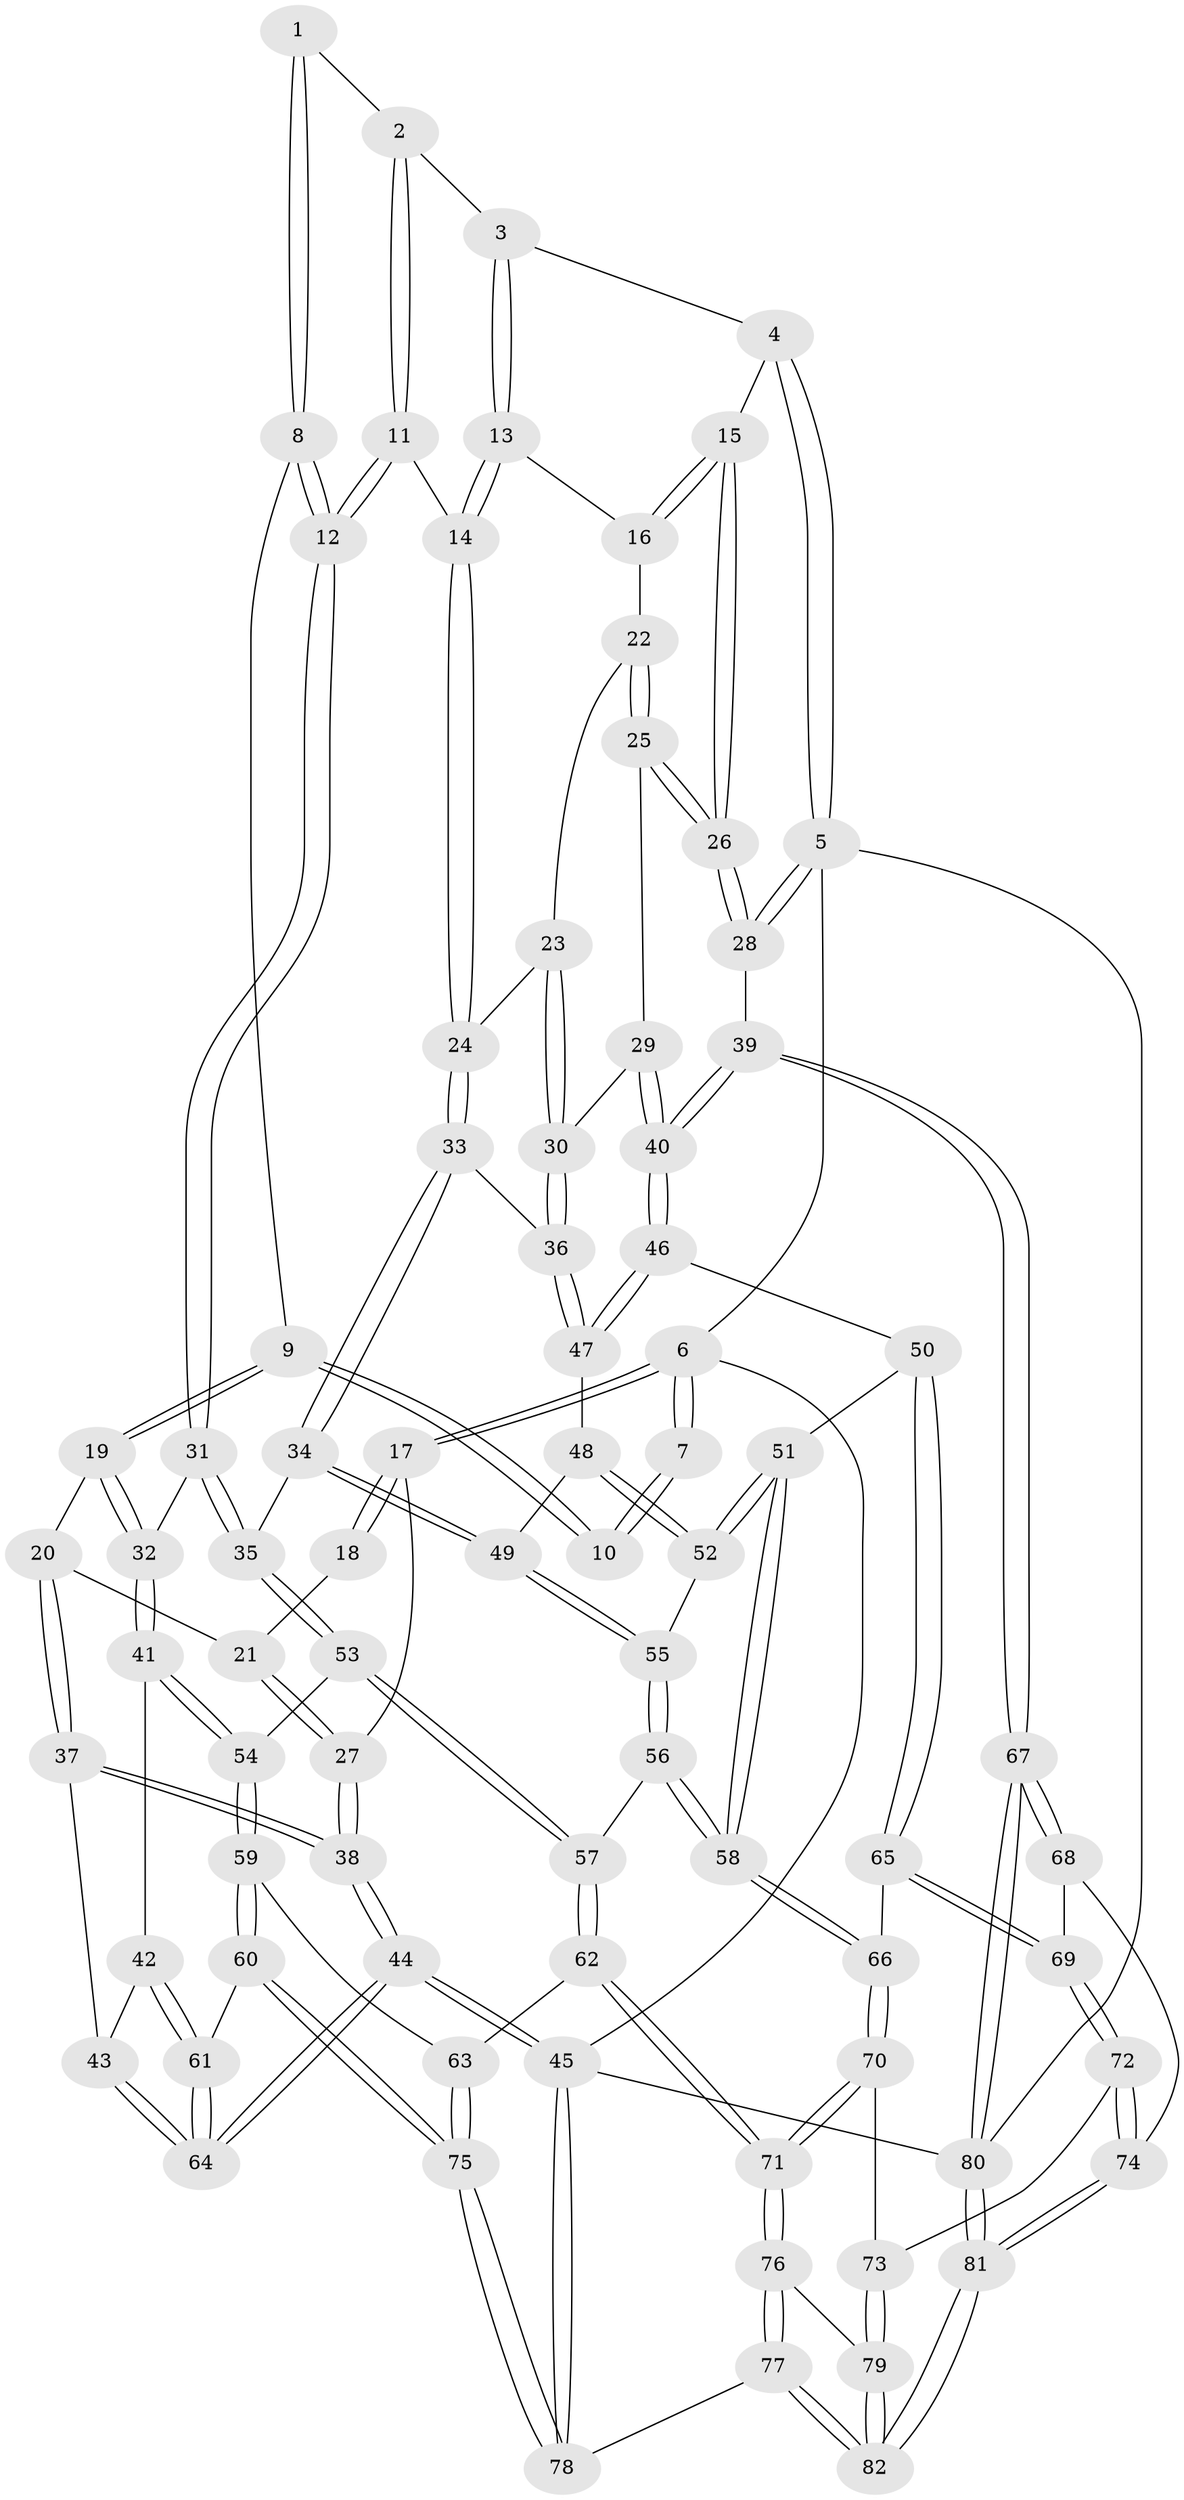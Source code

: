 // Generated by graph-tools (version 1.1) at 2025/27/03/15/25 16:27:56]
// undirected, 82 vertices, 202 edges
graph export_dot {
graph [start="1"]
  node [color=gray90,style=filled];
  1 [pos="+0.4848621400463148+0"];
  2 [pos="+0.5734990938518975+0"];
  3 [pos="+0.720352742455812+0"];
  4 [pos="+0.7892496075710141+0"];
  5 [pos="+1+0"];
  6 [pos="+0+0"];
  7 [pos="+0.21632373550800718+0"];
  8 [pos="+0.3742927472062405+0.1299496812409536"];
  9 [pos="+0.2511651709204939+0.21627669669262273"];
  10 [pos="+0.19701072267694958+0.1515689500969089"];
  11 [pos="+0.5428976634565945+0.24788530648339926"];
  12 [pos="+0.4971059390622751+0.2755775877053812"];
  13 [pos="+0.7753497218102959+0.09637836428832773"];
  14 [pos="+0.646982002514627+0.2711198344511075"];
  15 [pos="+1+0.1873278315290694"];
  16 [pos="+0.8146781598148392+0.142577556552068"];
  17 [pos="+0+0"];
  18 [pos="+0.1426326693763527+0.14635860233257778"];
  19 [pos="+0.24445377291671597+0.3148010871757785"];
  20 [pos="+0.13667076936432612+0.3403082904639501"];
  21 [pos="+0.05735898507138738+0.2525134622680538"];
  22 [pos="+0.8244882480592638+0.20480038258220992"];
  23 [pos="+0.7758429824150846+0.30458293976425416"];
  24 [pos="+0.6668924187633247+0.31290616301079566"];
  25 [pos="+0.9254695201807507+0.3471995690773215"];
  26 [pos="+1+0.26086794185215006"];
  27 [pos="+0+0.006697147207204709"];
  28 [pos="+1+0.2617444483094548"];
  29 [pos="+0.9036758904953134+0.3719098109232486"];
  30 [pos="+0.8276517218275952+0.4123850176352341"];
  31 [pos="+0.4865243748362997+0.2948905001812556"];
  32 [pos="+0.2970444265056674+0.36830577229266537"];
  33 [pos="+0.6660057653738642+0.3736809375286834"];
  34 [pos="+0.6254219458362384+0.4327319570130153"];
  35 [pos="+0.5502535131152096+0.4403160921631337"];
  36 [pos="+0.8250327688827825+0.4157791286453265"];
  37 [pos="+0.0069942526514833875+0.45717341831568137"];
  38 [pos="+0+0.4595511526014084"];
  39 [pos="+1+0.5881553087829228"];
  40 [pos="+0.9936316418844171+0.5605065343070916"];
  41 [pos="+0.3161445953419636+0.45763817758946507"];
  42 [pos="+0.26853010003689076+0.48944185741709934"];
  43 [pos="+0.1066535391830259+0.549850118446056"];
  44 [pos="+0+1"];
  45 [pos="+0+1"];
  46 [pos="+0.9457381729322932+0.5698433240423031"];
  47 [pos="+0.824325383318408+0.4197480702960767"];
  48 [pos="+0.8196806397558934+0.42770298332335344"];
  49 [pos="+0.6691669117197795+0.49123832488248775"];
  50 [pos="+0.9450742389948616+0.5702438784702255"];
  51 [pos="+0.8035233325951746+0.5589251971649376"];
  52 [pos="+0.794821065583759+0.5280481502606972"];
  53 [pos="+0.49805110891782817+0.5002931636287731"];
  54 [pos="+0.3508442180299257+0.4933411703739185"];
  55 [pos="+0.6745368971178455+0.5104077193568225"];
  56 [pos="+0.6627529684881185+0.579320230696152"];
  57 [pos="+0.541156267655838+0.6002583310275161"];
  58 [pos="+0.7447763518825223+0.6749669588350833"];
  59 [pos="+0.3498854910723158+0.6911347963137321"];
  60 [pos="+0.17335059818280327+0.7453914332018909"];
  61 [pos="+0.17103226146832645+0.745202973700244"];
  62 [pos="+0.503265428429776+0.7327482482556975"];
  63 [pos="+0.39575302193939+0.7156226854520573"];
  64 [pos="+0.14580374471181384+0.7467804694318194"];
  65 [pos="+0.8588696781314417+0.7075181867210188"];
  66 [pos="+0.7456674512501492+0.6802712334542478"];
  67 [pos="+1+0.7922550099472752"];
  68 [pos="+0.879663950008507+0.7303713742731351"];
  69 [pos="+0.8715984365785016+0.723131869595533"];
  70 [pos="+0.6843015285236275+0.7579161671978767"];
  71 [pos="+0.5184228609615742+0.749391141356156"];
  72 [pos="+0.7863410181223915+0.844960406825242"];
  73 [pos="+0.6888705453125552+0.7703918694758796"];
  74 [pos="+0.8849148343117886+0.9719504752247232"];
  75 [pos="+0.3395269254950606+0.9377854040759696"];
  76 [pos="+0.4959828835218315+1"];
  77 [pos="+0.4713014661244324+1"];
  78 [pos="+0.40395531507325944+1"];
  79 [pos="+0.6777249467370172+0.8579223563222403"];
  80 [pos="+1+1"];
  81 [pos="+0.9804987957054343+1"];
  82 [pos="+0.8714906693010381+1"];
  1 -- 2;
  1 -- 8;
  1 -- 8;
  2 -- 3;
  2 -- 11;
  2 -- 11;
  3 -- 4;
  3 -- 13;
  3 -- 13;
  4 -- 5;
  4 -- 5;
  4 -- 15;
  5 -- 6;
  5 -- 28;
  5 -- 28;
  5 -- 80;
  6 -- 7;
  6 -- 7;
  6 -- 17;
  6 -- 17;
  6 -- 45;
  7 -- 10;
  7 -- 10;
  8 -- 9;
  8 -- 12;
  8 -- 12;
  9 -- 10;
  9 -- 10;
  9 -- 19;
  9 -- 19;
  11 -- 12;
  11 -- 12;
  11 -- 14;
  12 -- 31;
  12 -- 31;
  13 -- 14;
  13 -- 14;
  13 -- 16;
  14 -- 24;
  14 -- 24;
  15 -- 16;
  15 -- 16;
  15 -- 26;
  15 -- 26;
  16 -- 22;
  17 -- 18;
  17 -- 18;
  17 -- 27;
  18 -- 21;
  19 -- 20;
  19 -- 32;
  19 -- 32;
  20 -- 21;
  20 -- 37;
  20 -- 37;
  21 -- 27;
  21 -- 27;
  22 -- 23;
  22 -- 25;
  22 -- 25;
  23 -- 24;
  23 -- 30;
  23 -- 30;
  24 -- 33;
  24 -- 33;
  25 -- 26;
  25 -- 26;
  25 -- 29;
  26 -- 28;
  26 -- 28;
  27 -- 38;
  27 -- 38;
  28 -- 39;
  29 -- 30;
  29 -- 40;
  29 -- 40;
  30 -- 36;
  30 -- 36;
  31 -- 32;
  31 -- 35;
  31 -- 35;
  32 -- 41;
  32 -- 41;
  33 -- 34;
  33 -- 34;
  33 -- 36;
  34 -- 35;
  34 -- 49;
  34 -- 49;
  35 -- 53;
  35 -- 53;
  36 -- 47;
  36 -- 47;
  37 -- 38;
  37 -- 38;
  37 -- 43;
  38 -- 44;
  38 -- 44;
  39 -- 40;
  39 -- 40;
  39 -- 67;
  39 -- 67;
  40 -- 46;
  40 -- 46;
  41 -- 42;
  41 -- 54;
  41 -- 54;
  42 -- 43;
  42 -- 61;
  42 -- 61;
  43 -- 64;
  43 -- 64;
  44 -- 45;
  44 -- 45;
  44 -- 64;
  44 -- 64;
  45 -- 78;
  45 -- 78;
  45 -- 80;
  46 -- 47;
  46 -- 47;
  46 -- 50;
  47 -- 48;
  48 -- 49;
  48 -- 52;
  48 -- 52;
  49 -- 55;
  49 -- 55;
  50 -- 51;
  50 -- 65;
  50 -- 65;
  51 -- 52;
  51 -- 52;
  51 -- 58;
  51 -- 58;
  52 -- 55;
  53 -- 54;
  53 -- 57;
  53 -- 57;
  54 -- 59;
  54 -- 59;
  55 -- 56;
  55 -- 56;
  56 -- 57;
  56 -- 58;
  56 -- 58;
  57 -- 62;
  57 -- 62;
  58 -- 66;
  58 -- 66;
  59 -- 60;
  59 -- 60;
  59 -- 63;
  60 -- 61;
  60 -- 75;
  60 -- 75;
  61 -- 64;
  61 -- 64;
  62 -- 63;
  62 -- 71;
  62 -- 71;
  63 -- 75;
  63 -- 75;
  65 -- 66;
  65 -- 69;
  65 -- 69;
  66 -- 70;
  66 -- 70;
  67 -- 68;
  67 -- 68;
  67 -- 80;
  67 -- 80;
  68 -- 69;
  68 -- 74;
  69 -- 72;
  69 -- 72;
  70 -- 71;
  70 -- 71;
  70 -- 73;
  71 -- 76;
  71 -- 76;
  72 -- 73;
  72 -- 74;
  72 -- 74;
  73 -- 79;
  73 -- 79;
  74 -- 81;
  74 -- 81;
  75 -- 78;
  75 -- 78;
  76 -- 77;
  76 -- 77;
  76 -- 79;
  77 -- 78;
  77 -- 82;
  77 -- 82;
  79 -- 82;
  79 -- 82;
  80 -- 81;
  80 -- 81;
  81 -- 82;
  81 -- 82;
}
